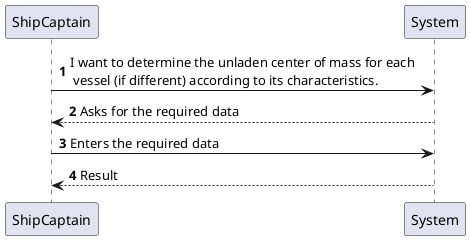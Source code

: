 @startuml
'https://plantuml.com/sequence-diagram

autonumber

ShipCaptain -> System : I want to determine the unladen center of mass for each \n vessel (if different) according to its characteristics.
System --> ShipCaptain: Asks for the required data
ShipCaptain -> System : Enters the required data
System --> ShipCaptain : Result

@enduml